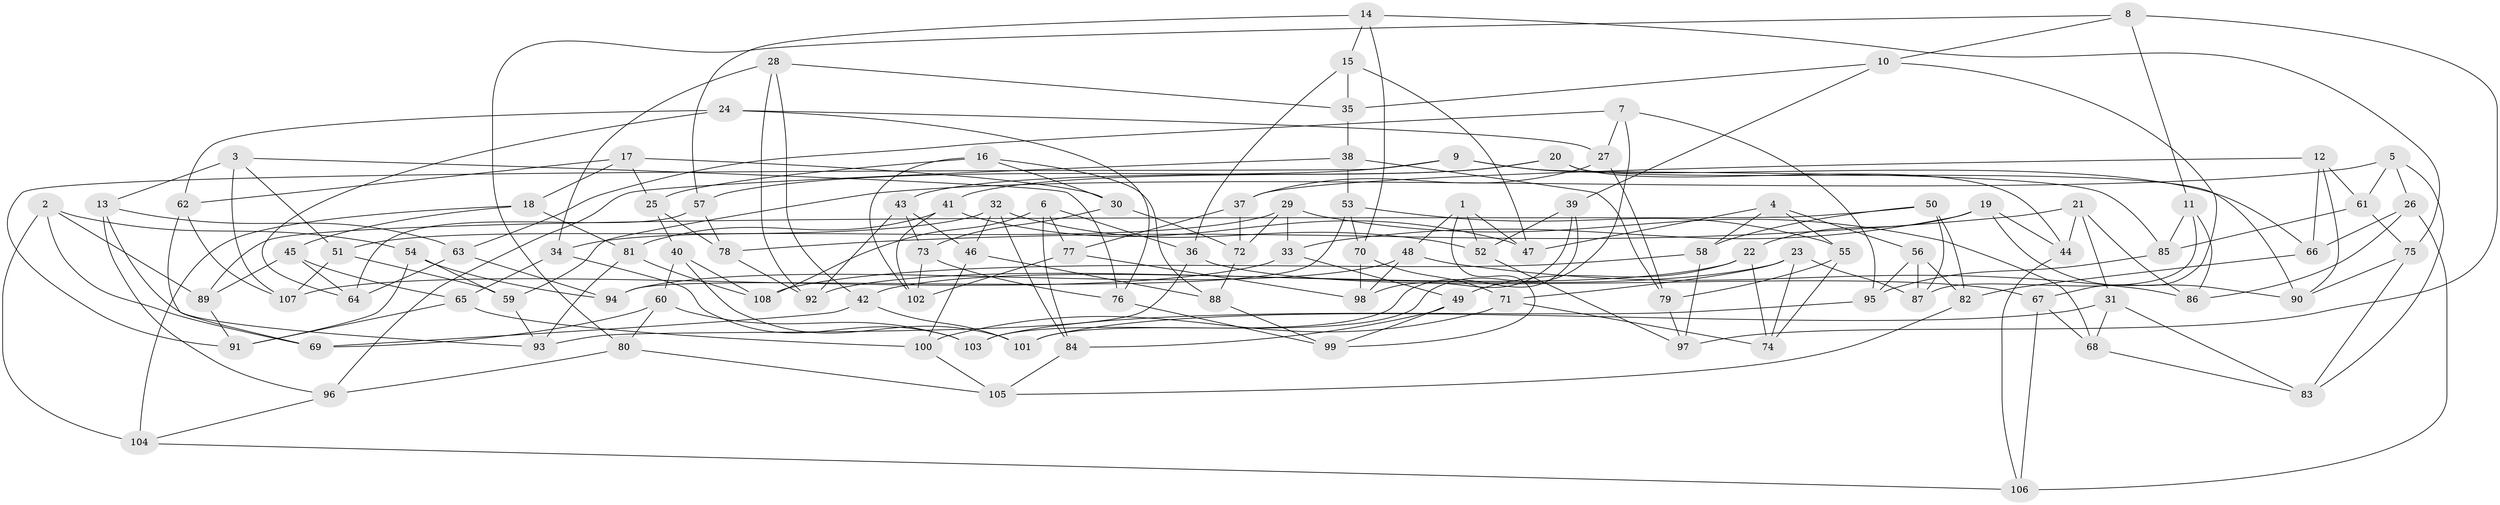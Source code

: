 // coarse degree distribution, {4: 0.3880597014925373, 6: 0.5223880597014925, 5: 0.08955223880597014}
// Generated by graph-tools (version 1.1) at 2025/24/03/03/25 07:24:29]
// undirected, 108 vertices, 216 edges
graph export_dot {
graph [start="1"]
  node [color=gray90,style=filled];
  1;
  2;
  3;
  4;
  5;
  6;
  7;
  8;
  9;
  10;
  11;
  12;
  13;
  14;
  15;
  16;
  17;
  18;
  19;
  20;
  21;
  22;
  23;
  24;
  25;
  26;
  27;
  28;
  29;
  30;
  31;
  32;
  33;
  34;
  35;
  36;
  37;
  38;
  39;
  40;
  41;
  42;
  43;
  44;
  45;
  46;
  47;
  48;
  49;
  50;
  51;
  52;
  53;
  54;
  55;
  56;
  57;
  58;
  59;
  60;
  61;
  62;
  63;
  64;
  65;
  66;
  67;
  68;
  69;
  70;
  71;
  72;
  73;
  74;
  75;
  76;
  77;
  78;
  79;
  80;
  81;
  82;
  83;
  84;
  85;
  86;
  87;
  88;
  89;
  90;
  91;
  92;
  93;
  94;
  95;
  96;
  97;
  98;
  99;
  100;
  101;
  102;
  103;
  104;
  105;
  106;
  107;
  108;
  1 -- 48;
  1 -- 99;
  1 -- 47;
  1 -- 52;
  2 -- 104;
  2 -- 89;
  2 -- 69;
  2 -- 54;
  3 -- 13;
  3 -- 76;
  3 -- 51;
  3 -- 107;
  4 -- 55;
  4 -- 47;
  4 -- 56;
  4 -- 58;
  5 -- 59;
  5 -- 26;
  5 -- 83;
  5 -- 61;
  6 -- 108;
  6 -- 84;
  6 -- 77;
  6 -- 36;
  7 -- 95;
  7 -- 27;
  7 -- 63;
  7 -- 101;
  8 -- 11;
  8 -- 80;
  8 -- 97;
  8 -- 10;
  9 -- 85;
  9 -- 91;
  9 -- 66;
  9 -- 43;
  10 -- 67;
  10 -- 35;
  10 -- 39;
  11 -- 86;
  11 -- 85;
  11 -- 87;
  12 -- 37;
  12 -- 66;
  12 -- 90;
  12 -- 61;
  13 -- 63;
  13 -- 96;
  13 -- 93;
  14 -- 15;
  14 -- 75;
  14 -- 70;
  14 -- 57;
  15 -- 35;
  15 -- 47;
  15 -- 36;
  16 -- 25;
  16 -- 88;
  16 -- 30;
  16 -- 102;
  17 -- 62;
  17 -- 30;
  17 -- 25;
  17 -- 18;
  18 -- 104;
  18 -- 81;
  18 -- 45;
  19 -- 33;
  19 -- 90;
  19 -- 44;
  19 -- 22;
  20 -- 90;
  20 -- 57;
  20 -- 41;
  20 -- 44;
  21 -- 86;
  21 -- 44;
  21 -- 78;
  21 -- 31;
  22 -- 42;
  22 -- 74;
  22 -- 49;
  23 -- 92;
  23 -- 71;
  23 -- 87;
  23 -- 74;
  24 -- 62;
  24 -- 76;
  24 -- 64;
  24 -- 27;
  25 -- 78;
  25 -- 40;
  26 -- 66;
  26 -- 86;
  26 -- 106;
  27 -- 37;
  27 -- 79;
  28 -- 35;
  28 -- 42;
  28 -- 34;
  28 -- 92;
  29 -- 68;
  29 -- 34;
  29 -- 72;
  29 -- 33;
  30 -- 73;
  30 -- 72;
  31 -- 101;
  31 -- 68;
  31 -- 83;
  32 -- 84;
  32 -- 52;
  32 -- 51;
  32 -- 46;
  33 -- 49;
  33 -- 107;
  34 -- 103;
  34 -- 65;
  35 -- 38;
  36 -- 67;
  36 -- 93;
  37 -- 77;
  37 -- 72;
  38 -- 79;
  38 -- 53;
  38 -- 96;
  39 -- 52;
  39 -- 103;
  39 -- 98;
  40 -- 101;
  40 -- 60;
  40 -- 108;
  41 -- 47;
  41 -- 102;
  41 -- 81;
  42 -- 101;
  42 -- 69;
  43 -- 46;
  43 -- 73;
  43 -- 92;
  44 -- 106;
  45 -- 64;
  45 -- 89;
  45 -- 65;
  46 -- 88;
  46 -- 100;
  48 -- 98;
  48 -- 86;
  48 -- 94;
  49 -- 84;
  49 -- 99;
  50 -- 89;
  50 -- 82;
  50 -- 58;
  50 -- 87;
  51 -- 59;
  51 -- 107;
  52 -- 97;
  53 -- 70;
  53 -- 55;
  53 -- 94;
  54 -- 59;
  54 -- 91;
  54 -- 94;
  55 -- 74;
  55 -- 79;
  56 -- 82;
  56 -- 87;
  56 -- 95;
  57 -- 64;
  57 -- 78;
  58 -- 97;
  58 -- 108;
  59 -- 93;
  60 -- 103;
  60 -- 80;
  60 -- 69;
  61 -- 85;
  61 -- 75;
  62 -- 107;
  62 -- 69;
  63 -- 64;
  63 -- 94;
  65 -- 91;
  65 -- 100;
  66 -- 82;
  67 -- 68;
  67 -- 106;
  68 -- 83;
  70 -- 98;
  70 -- 71;
  71 -- 74;
  71 -- 100;
  72 -- 88;
  73 -- 76;
  73 -- 102;
  75 -- 83;
  75 -- 90;
  76 -- 99;
  77 -- 102;
  77 -- 98;
  78 -- 92;
  79 -- 97;
  80 -- 105;
  80 -- 96;
  81 -- 93;
  81 -- 108;
  82 -- 105;
  84 -- 105;
  85 -- 95;
  88 -- 99;
  89 -- 91;
  95 -- 103;
  96 -- 104;
  100 -- 105;
  104 -- 106;
}
